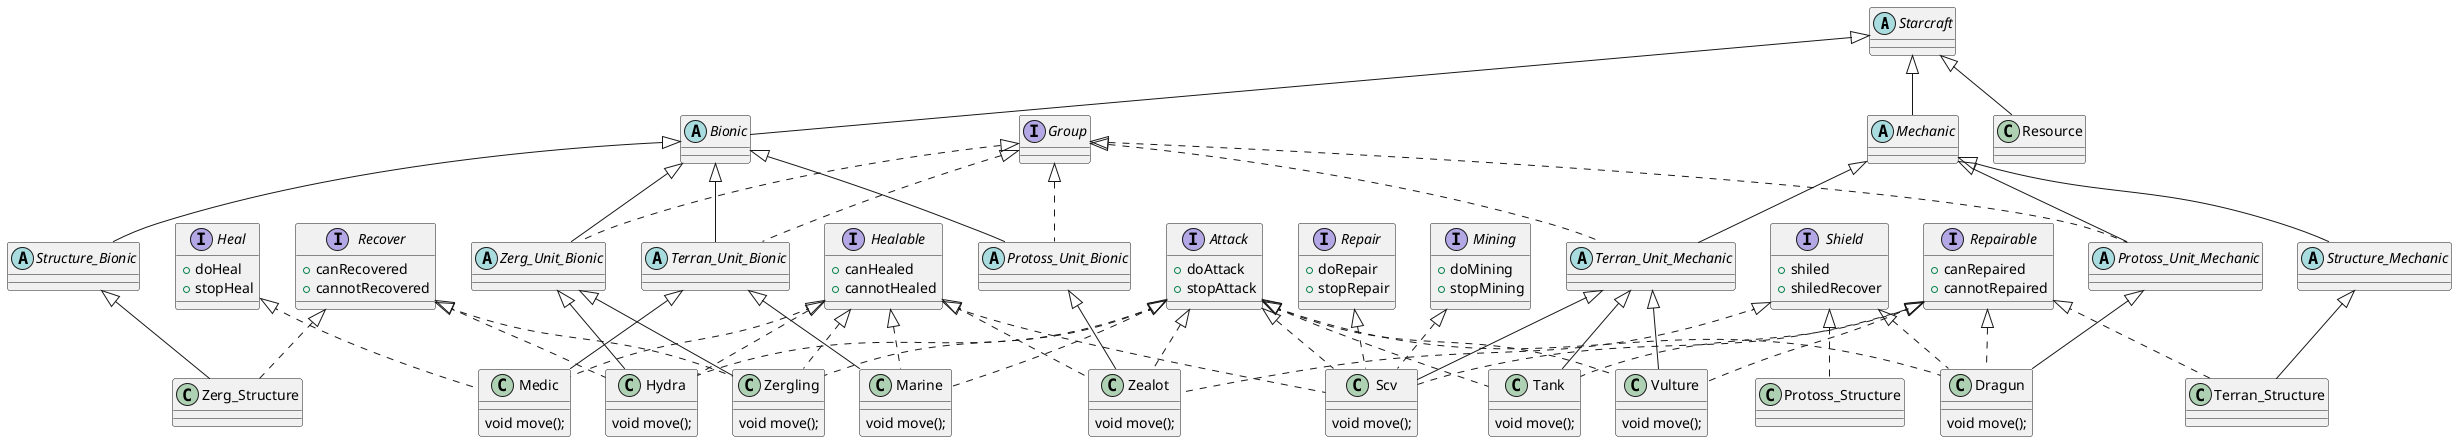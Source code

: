 @startuml



'공통 class
abstract class Starcraft

abstract class Bionic extends Starcraft
abstract class Mechanic extends Starcraft
class Resource extends Starcraft

abstract class Structure_Bionic extends Bionic
abstract class Structure_Mechanic extends Mechanic
abstract class Terran_Unit_Bionic extends Bionic implements Group
abstract class Terran_Unit_Mechanic extends Mechanic implements Group
abstract class Protoss_Unit_Bionic extends Bionic implements Group
abstract class Protoss_Unit_Mechanic extends Mechanic implements Group
abstract class Zerg_Unit_Bionic extends Bionic implements Group

'종족 class
class Scv extends Terran_Unit_Mechanic implements Attack, Mining, Healable, Repair, Repairable {
void move();
}
class Marine extends Terran_Unit_Bionic implements Attack, Healable {
void move();
}
class Medic extends Terran_Unit_Bionic implements Heal, Healable {
void move();
}
class Tank extends Terran_Unit_Mechanic implements Attack, Repairable {
void move();
}
class Vulture extends Terran_Unit_Mechanic implements Attack, Repairable {
void move();
}
class Zealot extends Protoss_Unit_Bionic implements Attack, Healable, Shield {
void move();
}
class Dragun extends Protoss_Unit_Mechanic implements Attack, Repairable, Shield {
void move();
}
class Zergling extends Zerg_Unit_Bionic implements Attack, Healable, Recover {
void move();
}
class Hydra extends Zerg_Unit_Bionic implements Attack, Healable, Recover {
void move();
}

'건물 class
class Terran_Structure extends Structure_Mechanic implements Repairable
class Protoss_Structure implements Shield
class Zerg_Structure extends Structure_Bionic implements Recover

'interface에 있는 추상메서드를 하위 클래스에서 오버라이딩하여 씀
interface Attack {
+doAttack
+stopAttack
}
interface Heal {
+doHeal
+stopHeal
}
interface Healable {
+canHealed
+cannotHealed
}
interface Recover {
+canRecovered
+cannotRecovered
}
interface Mining {
+doMining
+stopMining
}
interface Repair {
+doRepair
+stopRepair
}
interface Repairable {
+canRepaired
+cannotRepaired
}
interface Shield {
+shiled
+shiledRecover
}
interface Group {
}

}

@enduml